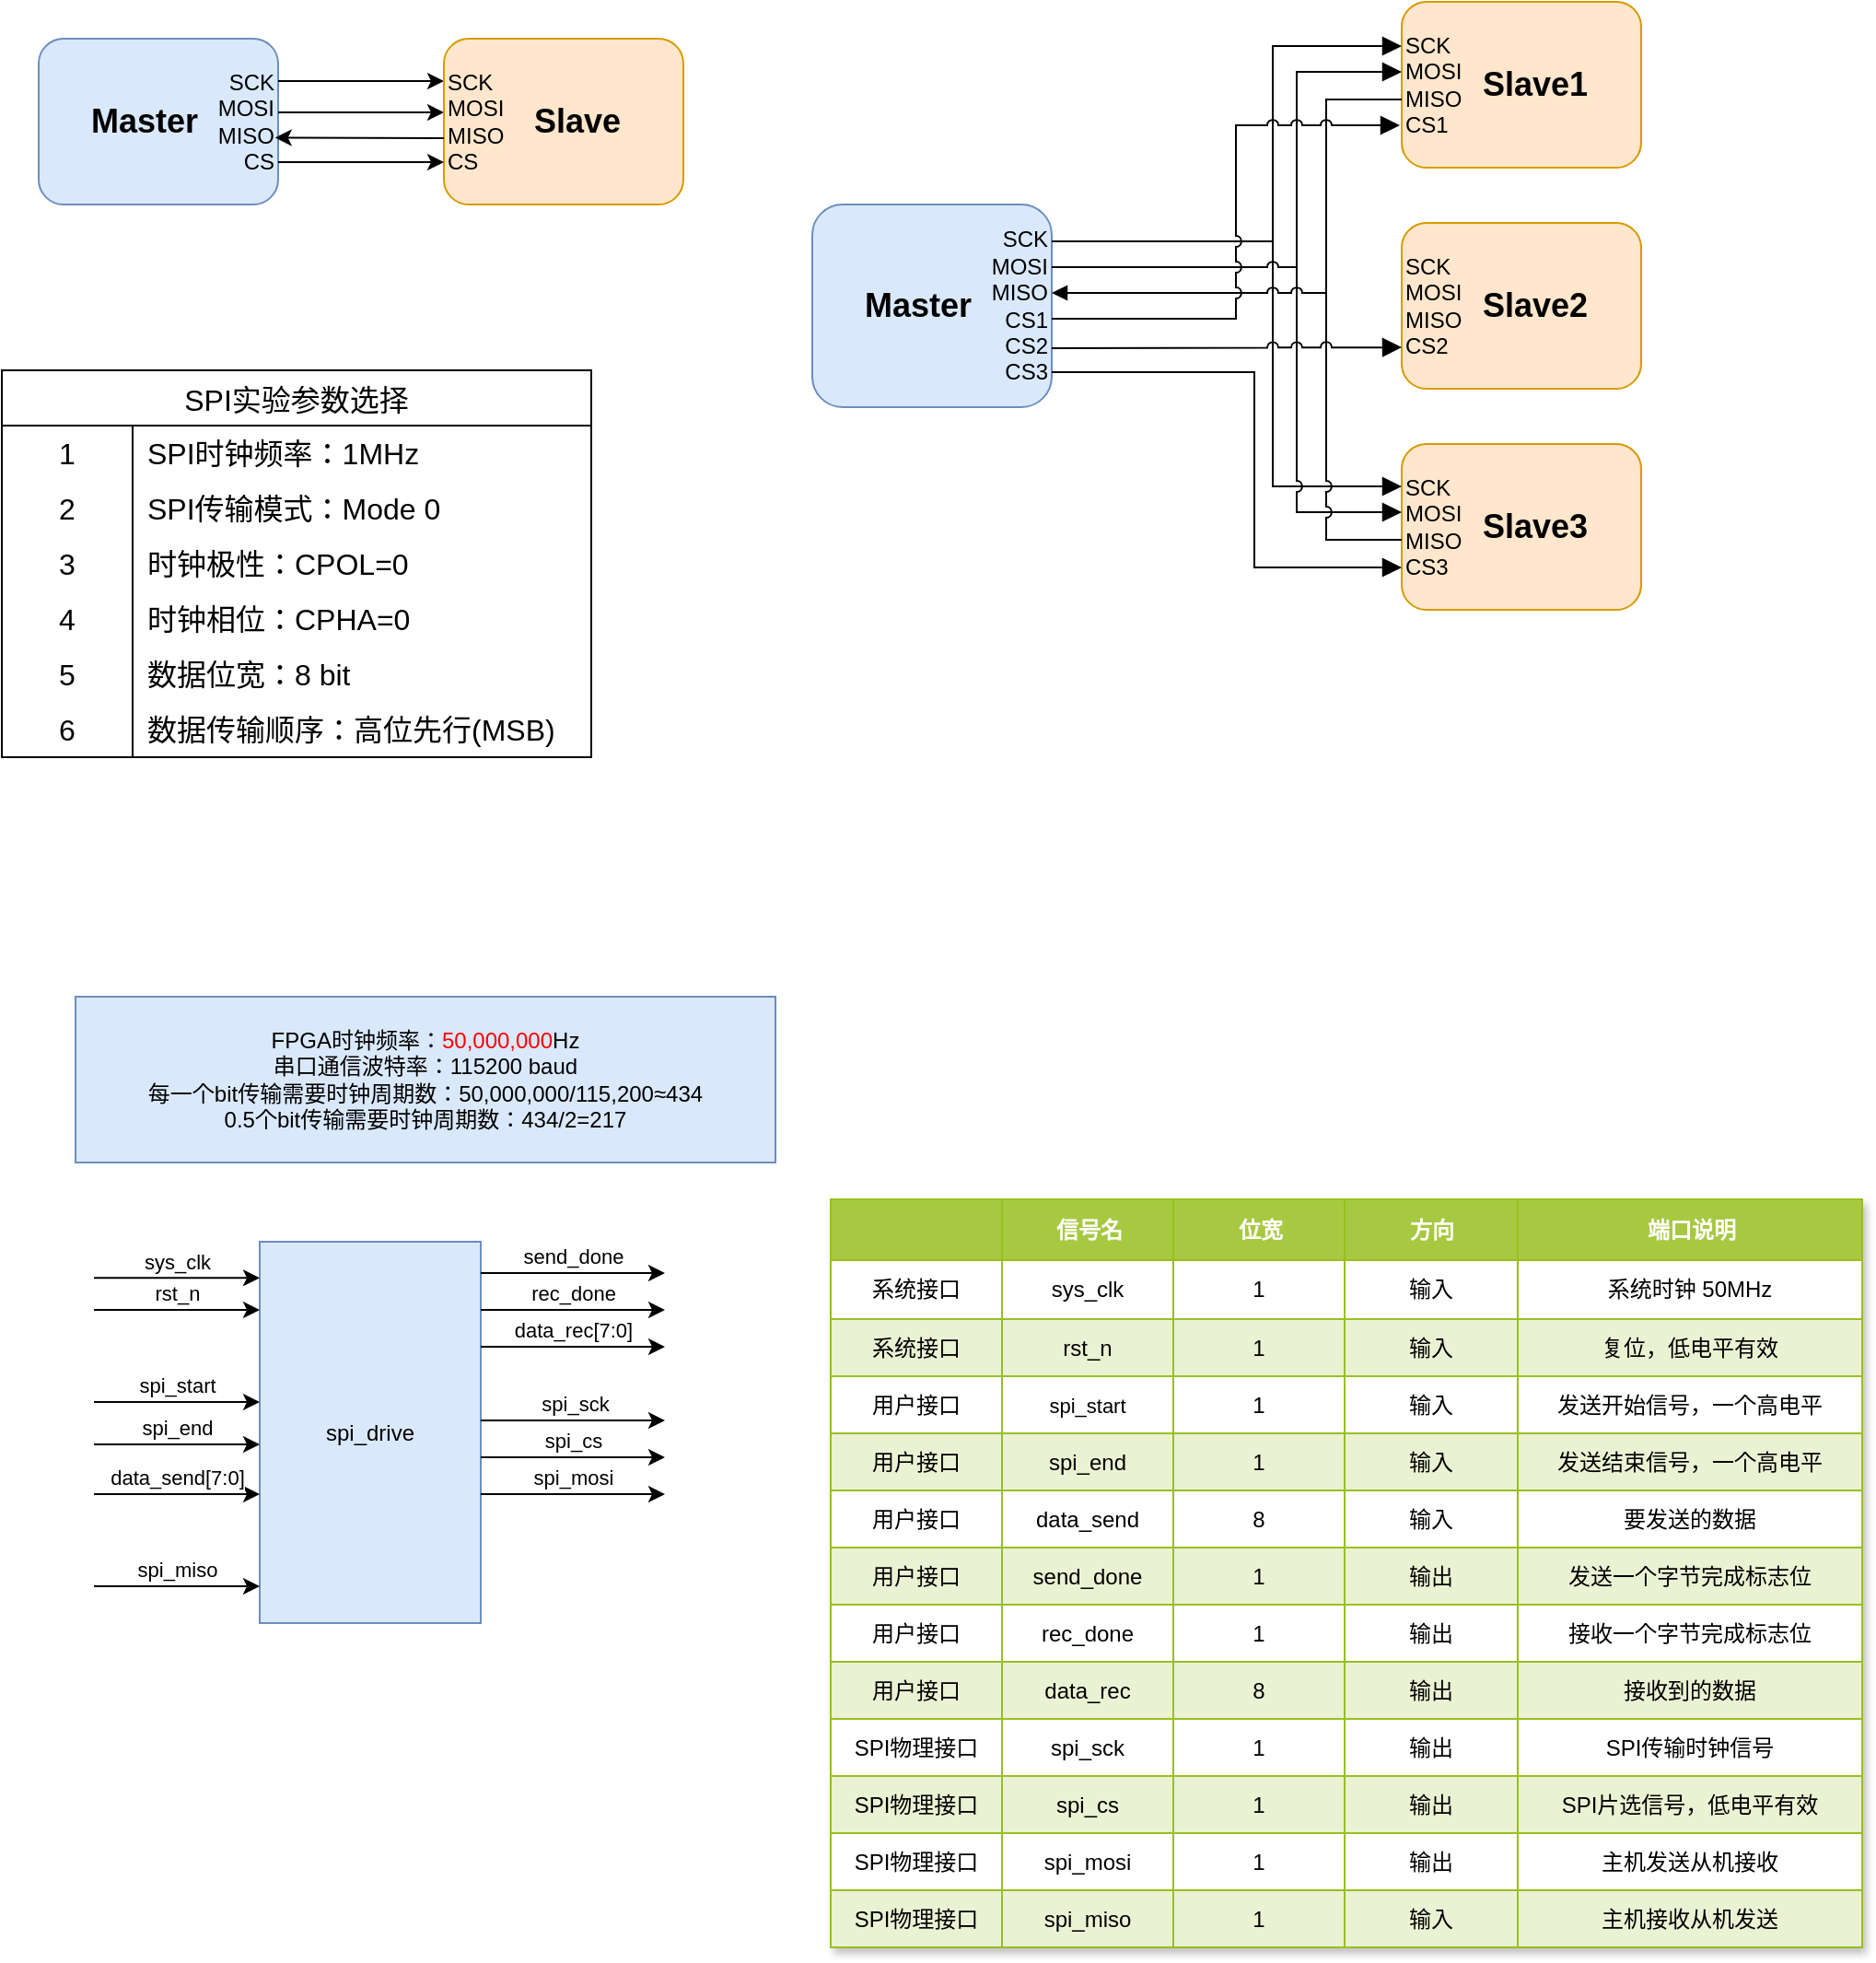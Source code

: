 <mxfile version="26.0.4">
  <diagram name="第 1 页" id="fd4EhWadq59LHY81k3FC">
    <mxGraphModel dx="1095" dy="627" grid="1" gridSize="10" guides="1" tooltips="1" connect="1" arrows="1" fold="1" page="1" pageScale="1" pageWidth="827" pageHeight="1169" background="none" math="0" shadow="0">
      <root>
        <mxCell id="0" />
        <mxCell id="1" parent="0" />
        <mxCell id="CQehMLbI-TvT4RRxddDj-187" value="spi_drive" style="whiteSpace=wrap;html=1;fillColor=#dae8fc;strokeColor=#6c8ebf;rounded=0;" parent="1" vertex="1">
          <mxGeometry x="200" y="693" width="120" height="207" as="geometry" />
        </mxCell>
        <mxCell id="CQehMLbI-TvT4RRxddDj-188" value="sys_clk" style="endArrow=classic;html=1;rounded=0;entryX=0.001;entryY=0.183;entryDx=0;entryDy=0;entryPerimeter=0;verticalAlign=bottom;" parent="1" edge="1">
          <mxGeometry width="50" height="50" relative="1" as="geometry">
            <mxPoint x="110" y="712.66" as="sourcePoint" />
            <mxPoint x="200.0" y="712.66" as="targetPoint" />
          </mxGeometry>
        </mxCell>
        <mxCell id="CQehMLbI-TvT4RRxddDj-189" value="rst_n" style="endArrow=classic;html=1;rounded=0;entryX=0.001;entryY=0.183;entryDx=0;entryDy=0;entryPerimeter=0;verticalAlign=bottom;" parent="1" edge="1">
          <mxGeometry width="50" height="50" relative="1" as="geometry">
            <mxPoint x="110" y="730" as="sourcePoint" />
            <mxPoint x="200" y="730" as="targetPoint" />
          </mxGeometry>
        </mxCell>
        <mxCell id="CQehMLbI-TvT4RRxddDj-192" value="rec_done" style="endArrow=classic;html=1;rounded=0;verticalAlign=bottom;" parent="1" edge="1">
          <mxGeometry width="50" height="50" relative="1" as="geometry">
            <mxPoint x="320" y="730" as="sourcePoint" />
            <mxPoint x="420" y="730" as="targetPoint" />
          </mxGeometry>
        </mxCell>
        <mxCell id="CQehMLbI-TvT4RRxddDj-193" value="data_rec[7:0]" style="endArrow=classic;html=1;rounded=0;verticalAlign=bottom;" parent="1" edge="1">
          <mxGeometry width="50" height="50" relative="1" as="geometry">
            <mxPoint x="320" y="750" as="sourcePoint" />
            <mxPoint x="420" y="750" as="targetPoint" />
          </mxGeometry>
        </mxCell>
        <mxCell id="C8HlrMilD8jxbRCgvtTR-1" value="spi_sck" style="endArrow=classic;html=1;rounded=0;verticalAlign=bottom;" parent="1" edge="1">
          <mxGeometry x="0.006" width="50" height="50" relative="1" as="geometry">
            <mxPoint x="320" y="790" as="sourcePoint" />
            <mxPoint x="420" y="790" as="targetPoint" />
            <mxPoint as="offset" />
          </mxGeometry>
        </mxCell>
        <mxCell id="C8HlrMilD8jxbRCgvtTR-2" value="spi_cs" style="endArrow=classic;html=1;rounded=0;verticalAlign=bottom;" parent="1" edge="1">
          <mxGeometry width="50" height="50" relative="1" as="geometry">
            <mxPoint x="320" y="810" as="sourcePoint" />
            <mxPoint x="420" y="810" as="targetPoint" />
          </mxGeometry>
        </mxCell>
        <mxCell id="CQehMLbI-TvT4RRxddDj-194" value="Assets" style="childLayout=tableLayout;recursiveResize=0;strokeColor=#98bf21;fillColor=#A7C942;shadow=1;" parent="1" vertex="1">
          <mxGeometry x="510" y="670" width="560" height="406" as="geometry" />
        </mxCell>
        <mxCell id="CQehMLbI-TvT4RRxddDj-195" style="shape=tableRow;horizontal=0;startSize=0;swimlaneHead=0;swimlaneBody=0;top=0;left=0;bottom=0;right=0;dropTarget=0;collapsible=0;recursiveResize=0;expand=0;fontStyle=0;strokeColor=inherit;fillColor=#ffffff;" parent="CQehMLbI-TvT4RRxddDj-194" vertex="1">
          <mxGeometry width="560" height="33" as="geometry" />
        </mxCell>
        <mxCell id="6rrwSWFg2y9wVFzmrVbn-124" style="connectable=0;recursiveResize=0;strokeColor=inherit;fillColor=#A7C942;align=center;fontStyle=1;fontColor=#FFFFFF;html=1;" vertex="1" parent="CQehMLbI-TvT4RRxddDj-195">
          <mxGeometry width="93" height="33" as="geometry">
            <mxRectangle width="93" height="33" as="alternateBounds" />
          </mxGeometry>
        </mxCell>
        <mxCell id="CQehMLbI-TvT4RRxddDj-196" value="信号名" style="connectable=0;recursiveResize=0;strokeColor=inherit;fillColor=#A7C942;align=center;fontStyle=1;fontColor=#FFFFFF;html=1;" parent="CQehMLbI-TvT4RRxddDj-195" vertex="1">
          <mxGeometry x="93" width="93" height="33" as="geometry">
            <mxRectangle width="93" height="33" as="alternateBounds" />
          </mxGeometry>
        </mxCell>
        <mxCell id="CQehMLbI-TvT4RRxddDj-197" value="位宽" style="connectable=0;recursiveResize=0;strokeColor=inherit;fillColor=#A7C942;align=center;fontStyle=1;fontColor=#FFFFFF;html=1;" parent="CQehMLbI-TvT4RRxddDj-195" vertex="1">
          <mxGeometry x="186" width="93" height="33" as="geometry">
            <mxRectangle width="93" height="33" as="alternateBounds" />
          </mxGeometry>
        </mxCell>
        <mxCell id="CQehMLbI-TvT4RRxddDj-198" value="方向" style="connectable=0;recursiveResize=0;strokeColor=inherit;fillColor=#A7C942;align=center;fontStyle=1;fontColor=#FFFFFF;html=1;" parent="CQehMLbI-TvT4RRxddDj-195" vertex="1">
          <mxGeometry x="279" width="94" height="33" as="geometry">
            <mxRectangle width="94" height="33" as="alternateBounds" />
          </mxGeometry>
        </mxCell>
        <mxCell id="CQehMLbI-TvT4RRxddDj-199" value="端口说明" style="connectable=0;recursiveResize=0;strokeColor=inherit;fillColor=#A7C942;align=center;fontStyle=1;fontColor=#FFFFFF;html=1;" parent="CQehMLbI-TvT4RRxddDj-195" vertex="1">
          <mxGeometry x="373" width="187" height="33" as="geometry">
            <mxRectangle width="187" height="33" as="alternateBounds" />
          </mxGeometry>
        </mxCell>
        <mxCell id="CQehMLbI-TvT4RRxddDj-200" value="" style="shape=tableRow;horizontal=0;startSize=0;swimlaneHead=0;swimlaneBody=0;top=0;left=0;bottom=0;right=0;dropTarget=0;collapsible=0;recursiveResize=0;expand=0;fontStyle=0;strokeColor=inherit;fillColor=#ffffff;" parent="CQehMLbI-TvT4RRxddDj-194" vertex="1">
          <mxGeometry y="33" width="560" height="32" as="geometry" />
        </mxCell>
        <mxCell id="6rrwSWFg2y9wVFzmrVbn-125" value="&lt;span&gt;系统接口&lt;/span&gt;" style="connectable=1;recursiveResize=0;align=center;html=1;verticalAlign=middle;whiteSpace=wrap;fillColor=none;strokeColor=inherit;fillStyle=auto;gradientColor=none;shadow=0;strokeWidth=1;imageAspect=1;fillOpacity=100;strokeOpacity=100;editable=1;movable=1;resizable=1;rotatable=1;deletable=1;locked=0;" vertex="1" parent="CQehMLbI-TvT4RRxddDj-200">
          <mxGeometry width="93" height="32" as="geometry">
            <mxRectangle width="93" height="32" as="alternateBounds" />
          </mxGeometry>
        </mxCell>
        <mxCell id="CQehMLbI-TvT4RRxddDj-201" value="sys_clk" style="connectable=0;recursiveResize=0;strokeColor=inherit;fillColor=inherit;align=center;whiteSpace=wrap;html=1;" parent="CQehMLbI-TvT4RRxddDj-200" vertex="1">
          <mxGeometry x="93" width="93" height="32" as="geometry">
            <mxRectangle width="93" height="32" as="alternateBounds" />
          </mxGeometry>
        </mxCell>
        <mxCell id="CQehMLbI-TvT4RRxddDj-202" value="1" style="connectable=0;recursiveResize=0;strokeColor=inherit;fillColor=inherit;align=center;whiteSpace=wrap;html=1;" parent="CQehMLbI-TvT4RRxddDj-200" vertex="1">
          <mxGeometry x="186" width="93" height="32" as="geometry">
            <mxRectangle width="93" height="32" as="alternateBounds" />
          </mxGeometry>
        </mxCell>
        <mxCell id="CQehMLbI-TvT4RRxddDj-203" value="输入" style="connectable=0;recursiveResize=0;strokeColor=inherit;fillColor=inherit;align=center;whiteSpace=wrap;html=1;" parent="CQehMLbI-TvT4RRxddDj-200" vertex="1">
          <mxGeometry x="279" width="94" height="32" as="geometry">
            <mxRectangle width="94" height="32" as="alternateBounds" />
          </mxGeometry>
        </mxCell>
        <mxCell id="CQehMLbI-TvT4RRxddDj-204" value="系统时钟 50MHz" style="connectable=0;recursiveResize=0;strokeColor=inherit;fillColor=inherit;align=center;whiteSpace=wrap;html=1;" parent="CQehMLbI-TvT4RRxddDj-200" vertex="1">
          <mxGeometry x="373" width="187" height="32" as="geometry">
            <mxRectangle width="187" height="32" as="alternateBounds" />
          </mxGeometry>
        </mxCell>
        <mxCell id="-UpipHxd_0CRtgNWQj3M-2" value="" style="shape=tableRow;horizontal=0;startSize=0;swimlaneHead=0;swimlaneBody=0;top=0;left=0;bottom=0;right=0;dropTarget=0;collapsible=0;recursiveResize=0;expand=0;fontStyle=1;strokeColor=inherit;fillColor=#EAF2D3;" parent="CQehMLbI-TvT4RRxddDj-194" vertex="1">
          <mxGeometry y="65" width="560" height="31" as="geometry" />
        </mxCell>
        <mxCell id="6rrwSWFg2y9wVFzmrVbn-126" value="系统接口" style="connectable=0;recursiveResize=0;whiteSpace=wrap;html=1;fillColor=none;strokeColor=inherit;" vertex="1" parent="-UpipHxd_0CRtgNWQj3M-2">
          <mxGeometry width="93" height="31" as="geometry">
            <mxRectangle width="93" height="31" as="alternateBounds" />
          </mxGeometry>
        </mxCell>
        <mxCell id="-UpipHxd_0CRtgNWQj3M-3" value="rst_n" style="connectable=0;recursiveResize=0;strokeColor=inherit;fillColor=inherit;whiteSpace=wrap;html=1;" parent="-UpipHxd_0CRtgNWQj3M-2" vertex="1">
          <mxGeometry x="93" width="93" height="31" as="geometry">
            <mxRectangle width="93" height="31" as="alternateBounds" />
          </mxGeometry>
        </mxCell>
        <mxCell id="-UpipHxd_0CRtgNWQj3M-4" value="1" style="connectable=0;recursiveResize=0;strokeColor=inherit;fillColor=inherit;whiteSpace=wrap;html=1;" parent="-UpipHxd_0CRtgNWQj3M-2" vertex="1">
          <mxGeometry x="186" width="93" height="31" as="geometry">
            <mxRectangle width="93" height="31" as="alternateBounds" />
          </mxGeometry>
        </mxCell>
        <mxCell id="-UpipHxd_0CRtgNWQj3M-5" value="输入" style="connectable=0;recursiveResize=0;strokeColor=inherit;fillColor=inherit;whiteSpace=wrap;html=1;" parent="-UpipHxd_0CRtgNWQj3M-2" vertex="1">
          <mxGeometry x="279" width="94" height="31" as="geometry">
            <mxRectangle width="94" height="31" as="alternateBounds" />
          </mxGeometry>
        </mxCell>
        <mxCell id="-UpipHxd_0CRtgNWQj3M-6" value="复位，低电平有效" style="connectable=0;recursiveResize=0;strokeColor=inherit;fillColor=inherit;whiteSpace=wrap;html=1;" parent="-UpipHxd_0CRtgNWQj3M-2" vertex="1">
          <mxGeometry x="373" width="187" height="31" as="geometry">
            <mxRectangle width="187" height="31" as="alternateBounds" />
          </mxGeometry>
        </mxCell>
        <mxCell id="CQehMLbI-TvT4RRxddDj-205" value="" style="shape=tableRow;horizontal=0;startSize=0;swimlaneHead=0;swimlaneBody=0;top=0;left=0;bottom=0;right=0;dropTarget=0;collapsible=0;recursiveResize=0;expand=0;fontStyle=1;strokeColor=inherit;fillColor=#EAF2D3;" parent="CQehMLbI-TvT4RRxddDj-194" vertex="1">
          <mxGeometry y="96" width="560" height="31" as="geometry" />
        </mxCell>
        <mxCell id="6rrwSWFg2y9wVFzmrVbn-127" value="用户接口" style="connectable=0;recursiveResize=0;whiteSpace=wrap;html=1;strokeColor=inherit;fillColor=default;" vertex="1" parent="CQehMLbI-TvT4RRxddDj-205">
          <mxGeometry width="93" height="31" as="geometry">
            <mxRectangle width="93" height="31" as="alternateBounds" />
          </mxGeometry>
        </mxCell>
        <mxCell id="CQehMLbI-TvT4RRxddDj-206" value="&lt;span style=&quot;font-size: 11px; text-wrap: nowrap;&quot;&gt;spi_start&lt;/span&gt;" style="connectable=0;recursiveResize=0;whiteSpace=wrap;html=1;strokeColor=inherit;" parent="CQehMLbI-TvT4RRxddDj-205" vertex="1">
          <mxGeometry x="93" width="93" height="31" as="geometry">
            <mxRectangle width="93" height="31" as="alternateBounds" />
          </mxGeometry>
        </mxCell>
        <mxCell id="CQehMLbI-TvT4RRxddDj-207" value="1" style="connectable=0;recursiveResize=0;whiteSpace=wrap;html=1;strokeColor=inherit;" parent="CQehMLbI-TvT4RRxddDj-205" vertex="1">
          <mxGeometry x="186" width="93" height="31" as="geometry">
            <mxRectangle width="93" height="31" as="alternateBounds" />
          </mxGeometry>
        </mxCell>
        <mxCell id="CQehMLbI-TvT4RRxddDj-208" value="输入" style="connectable=0;recursiveResize=0;whiteSpace=wrap;html=1;strokeColor=inherit;" parent="CQehMLbI-TvT4RRxddDj-205" vertex="1">
          <mxGeometry x="279" width="94" height="31" as="geometry">
            <mxRectangle width="94" height="31" as="alternateBounds" />
          </mxGeometry>
        </mxCell>
        <mxCell id="CQehMLbI-TvT4RRxddDj-209" value="发送开始信号，一个高电平" style="connectable=0;recursiveResize=0;whiteSpace=wrap;html=1;strokeColor=inherit;" parent="CQehMLbI-TvT4RRxddDj-205" vertex="1">
          <mxGeometry x="373" width="187" height="31" as="geometry">
            <mxRectangle width="187" height="31" as="alternateBounds" />
          </mxGeometry>
        </mxCell>
        <mxCell id="6rrwSWFg2y9wVFzmrVbn-190" style="shape=tableRow;horizontal=0;startSize=0;swimlaneHead=0;swimlaneBody=0;top=0;left=0;bottom=0;right=0;dropTarget=0;collapsible=0;recursiveResize=0;expand=0;fontStyle=1;strokeColor=inherit;fillColor=#EAF2D3;" vertex="1" parent="CQehMLbI-TvT4RRxddDj-194">
          <mxGeometry y="127" width="560" height="31" as="geometry" />
        </mxCell>
        <mxCell id="6rrwSWFg2y9wVFzmrVbn-191" value="用户接口" style="connectable=0;recursiveResize=0;whiteSpace=wrap;html=1;strokeColor=inherit;fillColor=none;" vertex="1" parent="6rrwSWFg2y9wVFzmrVbn-190">
          <mxGeometry width="93" height="31" as="geometry">
            <mxRectangle width="93" height="31" as="alternateBounds" />
          </mxGeometry>
        </mxCell>
        <mxCell id="6rrwSWFg2y9wVFzmrVbn-192" value="spi_end" style="connectable=0;recursiveResize=0;whiteSpace=wrap;html=1;strokeColor=inherit;fillColor=none;" vertex="1" parent="6rrwSWFg2y9wVFzmrVbn-190">
          <mxGeometry x="93" width="93" height="31" as="geometry">
            <mxRectangle width="93" height="31" as="alternateBounds" />
          </mxGeometry>
        </mxCell>
        <mxCell id="6rrwSWFg2y9wVFzmrVbn-193" value="1" style="connectable=0;recursiveResize=0;whiteSpace=wrap;html=1;strokeColor=inherit;fillColor=none;" vertex="1" parent="6rrwSWFg2y9wVFzmrVbn-190">
          <mxGeometry x="186" width="93" height="31" as="geometry">
            <mxRectangle width="93" height="31" as="alternateBounds" />
          </mxGeometry>
        </mxCell>
        <mxCell id="6rrwSWFg2y9wVFzmrVbn-194" value="输入" style="connectable=0;recursiveResize=0;whiteSpace=wrap;html=1;strokeColor=inherit;fillColor=none;" vertex="1" parent="6rrwSWFg2y9wVFzmrVbn-190">
          <mxGeometry x="279" width="94" height="31" as="geometry">
            <mxRectangle width="94" height="31" as="alternateBounds" />
          </mxGeometry>
        </mxCell>
        <mxCell id="6rrwSWFg2y9wVFzmrVbn-195" value="发送结束信号，一个高电平" style="connectable=0;recursiveResize=0;whiteSpace=wrap;html=1;strokeColor=inherit;fillColor=none;" vertex="1" parent="6rrwSWFg2y9wVFzmrVbn-190">
          <mxGeometry x="373" width="187" height="31" as="geometry">
            <mxRectangle width="187" height="31" as="alternateBounds" />
          </mxGeometry>
        </mxCell>
        <mxCell id="C8HlrMilD8jxbRCgvtTR-33" value="" style="shape=tableRow;horizontal=0;startSize=0;swimlaneHead=0;swimlaneBody=0;top=0;left=0;bottom=0;right=0;dropTarget=0;collapsible=0;recursiveResize=0;expand=0;fontStyle=1;strokeColor=inherit;fillColor=#EAF2D3;" parent="CQehMLbI-TvT4RRxddDj-194" vertex="1">
          <mxGeometry y="158" width="560" height="31" as="geometry" />
        </mxCell>
        <mxCell id="6rrwSWFg2y9wVFzmrVbn-129" value="用户接口" style="connectable=0;recursiveResize=0;whiteSpace=wrap;html=1;strokeColor=inherit;" vertex="1" parent="C8HlrMilD8jxbRCgvtTR-33">
          <mxGeometry width="93" height="31" as="geometry">
            <mxRectangle width="93" height="31" as="alternateBounds" />
          </mxGeometry>
        </mxCell>
        <mxCell id="C8HlrMilD8jxbRCgvtTR-34" value="data_send" style="connectable=0;recursiveResize=0;whiteSpace=wrap;html=1;strokeColor=inherit;" parent="C8HlrMilD8jxbRCgvtTR-33" vertex="1">
          <mxGeometry x="93" width="93" height="31" as="geometry">
            <mxRectangle width="93" height="31" as="alternateBounds" />
          </mxGeometry>
        </mxCell>
        <mxCell id="C8HlrMilD8jxbRCgvtTR-35" value="8" style="connectable=0;recursiveResize=0;whiteSpace=wrap;html=1;strokeColor=inherit;" parent="C8HlrMilD8jxbRCgvtTR-33" vertex="1">
          <mxGeometry x="186" width="93" height="31" as="geometry">
            <mxRectangle width="93" height="31" as="alternateBounds" />
          </mxGeometry>
        </mxCell>
        <mxCell id="C8HlrMilD8jxbRCgvtTR-36" value="输入" style="connectable=0;recursiveResize=0;whiteSpace=wrap;html=1;strokeColor=inherit;" parent="C8HlrMilD8jxbRCgvtTR-33" vertex="1">
          <mxGeometry x="279" width="94" height="31" as="geometry">
            <mxRectangle width="94" height="31" as="alternateBounds" />
          </mxGeometry>
        </mxCell>
        <mxCell id="C8HlrMilD8jxbRCgvtTR-37" value="要发送的数据" style="connectable=0;recursiveResize=0;whiteSpace=wrap;html=1;strokeColor=inherit;" parent="C8HlrMilD8jxbRCgvtTR-33" vertex="1">
          <mxGeometry x="373" width="187" height="31" as="geometry">
            <mxRectangle width="187" height="31" as="alternateBounds" />
          </mxGeometry>
        </mxCell>
        <mxCell id="6rrwSWFg2y9wVFzmrVbn-132" style="shape=tableRow;horizontal=0;startSize=0;swimlaneHead=0;swimlaneBody=0;top=0;left=0;bottom=0;right=0;dropTarget=0;collapsible=0;recursiveResize=0;expand=0;fontStyle=1;strokeColor=inherit;fillColor=#EAF2D3;" vertex="1" parent="CQehMLbI-TvT4RRxddDj-194">
          <mxGeometry y="189" width="560" height="31" as="geometry" />
        </mxCell>
        <mxCell id="6rrwSWFg2y9wVFzmrVbn-133" value="用户接口" style="connectable=0;recursiveResize=0;strokeColor=inherit;fillColor=inherit;whiteSpace=wrap;html=1;" vertex="1" parent="6rrwSWFg2y9wVFzmrVbn-132">
          <mxGeometry width="93" height="31" as="geometry">
            <mxRectangle width="93" height="31" as="alternateBounds" />
          </mxGeometry>
        </mxCell>
        <mxCell id="6rrwSWFg2y9wVFzmrVbn-134" value="send_done" style="connectable=0;recursiveResize=0;strokeColor=inherit;fillColor=inherit;whiteSpace=wrap;html=1;" vertex="1" parent="6rrwSWFg2y9wVFzmrVbn-132">
          <mxGeometry x="93" width="93" height="31" as="geometry">
            <mxRectangle width="93" height="31" as="alternateBounds" />
          </mxGeometry>
        </mxCell>
        <mxCell id="6rrwSWFg2y9wVFzmrVbn-135" value="1" style="connectable=0;recursiveResize=0;strokeColor=inherit;fillColor=inherit;whiteSpace=wrap;html=1;" vertex="1" parent="6rrwSWFg2y9wVFzmrVbn-132">
          <mxGeometry x="186" width="93" height="31" as="geometry">
            <mxRectangle width="93" height="31" as="alternateBounds" />
          </mxGeometry>
        </mxCell>
        <mxCell id="6rrwSWFg2y9wVFzmrVbn-136" value="输出" style="connectable=0;recursiveResize=0;strokeColor=inherit;fillColor=inherit;whiteSpace=wrap;html=1;" vertex="1" parent="6rrwSWFg2y9wVFzmrVbn-132">
          <mxGeometry x="279" width="94" height="31" as="geometry">
            <mxRectangle width="94" height="31" as="alternateBounds" />
          </mxGeometry>
        </mxCell>
        <mxCell id="6rrwSWFg2y9wVFzmrVbn-137" value="发送一个字节完成标志位" style="connectable=0;recursiveResize=0;strokeColor=inherit;fillColor=inherit;whiteSpace=wrap;html=1;" vertex="1" parent="6rrwSWFg2y9wVFzmrVbn-132">
          <mxGeometry x="373" width="187" height="31" as="geometry">
            <mxRectangle width="187" height="31" as="alternateBounds" />
          </mxGeometry>
        </mxCell>
        <mxCell id="6rrwSWFg2y9wVFzmrVbn-138" style="shape=tableRow;horizontal=0;startSize=0;swimlaneHead=0;swimlaneBody=0;top=0;left=0;bottom=0;right=0;dropTarget=0;collapsible=0;recursiveResize=0;expand=0;fontStyle=1;strokeColor=inherit;fillColor=#EAF2D3;" vertex="1" parent="CQehMLbI-TvT4RRxddDj-194">
          <mxGeometry y="220" width="560" height="31" as="geometry" />
        </mxCell>
        <mxCell id="6rrwSWFg2y9wVFzmrVbn-139" value="用户接口" style="connectable=0;recursiveResize=0;whiteSpace=wrap;html=1;strokeColor=inherit;fillColor=default;" vertex="1" parent="6rrwSWFg2y9wVFzmrVbn-138">
          <mxGeometry width="93" height="31" as="geometry">
            <mxRectangle width="93" height="31" as="alternateBounds" />
          </mxGeometry>
        </mxCell>
        <mxCell id="6rrwSWFg2y9wVFzmrVbn-140" value="rec_done" style="connectable=0;recursiveResize=0;whiteSpace=wrap;html=1;strokeColor=inherit;fillColor=default;" vertex="1" parent="6rrwSWFg2y9wVFzmrVbn-138">
          <mxGeometry x="93" width="93" height="31" as="geometry">
            <mxRectangle width="93" height="31" as="alternateBounds" />
          </mxGeometry>
        </mxCell>
        <mxCell id="6rrwSWFg2y9wVFzmrVbn-141" value="1" style="connectable=0;recursiveResize=0;whiteSpace=wrap;html=1;strokeColor=inherit;fillColor=default;" vertex="1" parent="6rrwSWFg2y9wVFzmrVbn-138">
          <mxGeometry x="186" width="93" height="31" as="geometry">
            <mxRectangle width="93" height="31" as="alternateBounds" />
          </mxGeometry>
        </mxCell>
        <mxCell id="6rrwSWFg2y9wVFzmrVbn-142" value="输出" style="connectable=0;recursiveResize=0;whiteSpace=wrap;html=1;strokeColor=inherit;fillColor=default;" vertex="1" parent="6rrwSWFg2y9wVFzmrVbn-138">
          <mxGeometry x="279" width="94" height="31" as="geometry">
            <mxRectangle width="94" height="31" as="alternateBounds" />
          </mxGeometry>
        </mxCell>
        <mxCell id="6rrwSWFg2y9wVFzmrVbn-143" value="接收一个字节完成标志位" style="connectable=0;recursiveResize=0;whiteSpace=wrap;html=1;strokeColor=inherit;fillColor=default;" vertex="1" parent="6rrwSWFg2y9wVFzmrVbn-138">
          <mxGeometry x="373" width="187" height="31" as="geometry">
            <mxRectangle width="187" height="31" as="alternateBounds" />
          </mxGeometry>
        </mxCell>
        <mxCell id="6rrwSWFg2y9wVFzmrVbn-144" style="shape=tableRow;horizontal=0;startSize=0;swimlaneHead=0;swimlaneBody=0;top=0;left=0;bottom=0;right=0;dropTarget=0;collapsible=0;recursiveResize=0;expand=0;fontStyle=1;strokeColor=inherit;fillColor=#EAF2D3;" vertex="1" parent="CQehMLbI-TvT4RRxddDj-194">
          <mxGeometry y="251" width="560" height="31" as="geometry" />
        </mxCell>
        <mxCell id="6rrwSWFg2y9wVFzmrVbn-145" value="用户接口" style="connectable=0;recursiveResize=0;strokeColor=inherit;fillColor=inherit;whiteSpace=wrap;html=1;" vertex="1" parent="6rrwSWFg2y9wVFzmrVbn-144">
          <mxGeometry width="93" height="31" as="geometry">
            <mxRectangle width="93" height="31" as="alternateBounds" />
          </mxGeometry>
        </mxCell>
        <mxCell id="6rrwSWFg2y9wVFzmrVbn-146" value="data_rec" style="connectable=0;recursiveResize=0;strokeColor=inherit;fillColor=inherit;whiteSpace=wrap;html=1;" vertex="1" parent="6rrwSWFg2y9wVFzmrVbn-144">
          <mxGeometry x="93" width="93" height="31" as="geometry">
            <mxRectangle width="93" height="31" as="alternateBounds" />
          </mxGeometry>
        </mxCell>
        <mxCell id="6rrwSWFg2y9wVFzmrVbn-147" value="8" style="connectable=0;recursiveResize=0;strokeColor=inherit;fillColor=inherit;whiteSpace=wrap;html=1;" vertex="1" parent="6rrwSWFg2y9wVFzmrVbn-144">
          <mxGeometry x="186" width="93" height="31" as="geometry">
            <mxRectangle width="93" height="31" as="alternateBounds" />
          </mxGeometry>
        </mxCell>
        <mxCell id="6rrwSWFg2y9wVFzmrVbn-148" value="输出" style="connectable=0;recursiveResize=0;strokeColor=inherit;fillColor=inherit;whiteSpace=wrap;html=1;" vertex="1" parent="6rrwSWFg2y9wVFzmrVbn-144">
          <mxGeometry x="279" width="94" height="31" as="geometry">
            <mxRectangle width="94" height="31" as="alternateBounds" />
          </mxGeometry>
        </mxCell>
        <mxCell id="6rrwSWFg2y9wVFzmrVbn-149" value="接收到的数据" style="connectable=0;recursiveResize=0;strokeColor=inherit;fillColor=inherit;whiteSpace=wrap;html=1;" vertex="1" parent="6rrwSWFg2y9wVFzmrVbn-144">
          <mxGeometry x="373" width="187" height="31" as="geometry">
            <mxRectangle width="187" height="31" as="alternateBounds" />
          </mxGeometry>
        </mxCell>
        <mxCell id="6rrwSWFg2y9wVFzmrVbn-150" style="shape=tableRow;horizontal=0;startSize=0;swimlaneHead=0;swimlaneBody=0;top=0;left=0;bottom=0;right=0;dropTarget=0;collapsible=0;recursiveResize=0;expand=0;fontStyle=1;strokeColor=inherit;fillColor=#EAF2D3;" vertex="1" parent="CQehMLbI-TvT4RRxddDj-194">
          <mxGeometry y="282" width="560" height="31" as="geometry" />
        </mxCell>
        <mxCell id="6rrwSWFg2y9wVFzmrVbn-151" value="SPI物理接口" style="connectable=0;recursiveResize=0;whiteSpace=wrap;html=1;fillColor=default;strokeColor=inherit;" vertex="1" parent="6rrwSWFg2y9wVFzmrVbn-150">
          <mxGeometry width="93" height="31" as="geometry">
            <mxRectangle width="93" height="31" as="alternateBounds" />
          </mxGeometry>
        </mxCell>
        <mxCell id="6rrwSWFg2y9wVFzmrVbn-152" value="spi_sck" style="connectable=0;recursiveResize=0;whiteSpace=wrap;html=1;fillColor=default;strokeColor=inherit;" vertex="1" parent="6rrwSWFg2y9wVFzmrVbn-150">
          <mxGeometry x="93" width="93" height="31" as="geometry">
            <mxRectangle width="93" height="31" as="alternateBounds" />
          </mxGeometry>
        </mxCell>
        <mxCell id="6rrwSWFg2y9wVFzmrVbn-153" value="1" style="connectable=0;recursiveResize=0;whiteSpace=wrap;html=1;fillColor=default;strokeColor=inherit;" vertex="1" parent="6rrwSWFg2y9wVFzmrVbn-150">
          <mxGeometry x="186" width="93" height="31" as="geometry">
            <mxRectangle width="93" height="31" as="alternateBounds" />
          </mxGeometry>
        </mxCell>
        <mxCell id="6rrwSWFg2y9wVFzmrVbn-154" value="输出" style="connectable=0;recursiveResize=0;whiteSpace=wrap;html=1;fillColor=default;strokeColor=inherit;" vertex="1" parent="6rrwSWFg2y9wVFzmrVbn-150">
          <mxGeometry x="279" width="94" height="31" as="geometry">
            <mxRectangle width="94" height="31" as="alternateBounds" />
          </mxGeometry>
        </mxCell>
        <mxCell id="6rrwSWFg2y9wVFzmrVbn-155" value="SPI传输时钟信号" style="connectable=0;recursiveResize=0;whiteSpace=wrap;html=1;fillColor=default;strokeColor=inherit;" vertex="1" parent="6rrwSWFg2y9wVFzmrVbn-150">
          <mxGeometry x="373" width="187" height="31" as="geometry">
            <mxRectangle width="187" height="31" as="alternateBounds" />
          </mxGeometry>
        </mxCell>
        <mxCell id="6rrwSWFg2y9wVFzmrVbn-156" style="shape=tableRow;horizontal=0;startSize=0;swimlaneHead=0;swimlaneBody=0;top=0;left=0;bottom=0;right=0;dropTarget=0;collapsible=0;recursiveResize=0;expand=0;fontStyle=1;strokeColor=inherit;fillColor=#EAF2D3;" vertex="1" parent="CQehMLbI-TvT4RRxddDj-194">
          <mxGeometry y="313" width="560" height="31" as="geometry" />
        </mxCell>
        <mxCell id="6rrwSWFg2y9wVFzmrVbn-157" value="SPI物理接口" style="connectable=0;recursiveResize=0;strokeColor=inherit;fillColor=inherit;whiteSpace=wrap;html=1;" vertex="1" parent="6rrwSWFg2y9wVFzmrVbn-156">
          <mxGeometry width="93" height="31" as="geometry">
            <mxRectangle width="93" height="31" as="alternateBounds" />
          </mxGeometry>
        </mxCell>
        <mxCell id="6rrwSWFg2y9wVFzmrVbn-158" value="spi_cs" style="connectable=0;recursiveResize=0;strokeColor=inherit;fillColor=inherit;whiteSpace=wrap;html=1;" vertex="1" parent="6rrwSWFg2y9wVFzmrVbn-156">
          <mxGeometry x="93" width="93" height="31" as="geometry">
            <mxRectangle width="93" height="31" as="alternateBounds" />
          </mxGeometry>
        </mxCell>
        <mxCell id="6rrwSWFg2y9wVFzmrVbn-159" value="1" style="connectable=0;recursiveResize=0;strokeColor=inherit;fillColor=inherit;whiteSpace=wrap;html=1;" vertex="1" parent="6rrwSWFg2y9wVFzmrVbn-156">
          <mxGeometry x="186" width="93" height="31" as="geometry">
            <mxRectangle width="93" height="31" as="alternateBounds" />
          </mxGeometry>
        </mxCell>
        <mxCell id="6rrwSWFg2y9wVFzmrVbn-160" value="输出" style="connectable=0;recursiveResize=0;strokeColor=inherit;fillColor=inherit;whiteSpace=wrap;html=1;" vertex="1" parent="6rrwSWFg2y9wVFzmrVbn-156">
          <mxGeometry x="279" width="94" height="31" as="geometry">
            <mxRectangle width="94" height="31" as="alternateBounds" />
          </mxGeometry>
        </mxCell>
        <mxCell id="6rrwSWFg2y9wVFzmrVbn-161" value="SPI片选信号，低电平有效" style="connectable=0;recursiveResize=0;strokeColor=inherit;fillColor=inherit;whiteSpace=wrap;html=1;" vertex="1" parent="6rrwSWFg2y9wVFzmrVbn-156">
          <mxGeometry x="373" width="187" height="31" as="geometry">
            <mxRectangle width="187" height="31" as="alternateBounds" />
          </mxGeometry>
        </mxCell>
        <mxCell id="6rrwSWFg2y9wVFzmrVbn-174" style="shape=tableRow;horizontal=0;startSize=0;swimlaneHead=0;swimlaneBody=0;top=0;left=0;bottom=0;right=0;dropTarget=0;collapsible=0;recursiveResize=0;expand=0;fontStyle=1;strokeColor=inherit;fillColor=#EAF2D3;" vertex="1" parent="CQehMLbI-TvT4RRxddDj-194">
          <mxGeometry y="344" width="560" height="31" as="geometry" />
        </mxCell>
        <mxCell id="6rrwSWFg2y9wVFzmrVbn-175" value="SPI物理接口" style="connectable=0;recursiveResize=0;whiteSpace=wrap;html=1;strokeColor=inherit;" vertex="1" parent="6rrwSWFg2y9wVFzmrVbn-174">
          <mxGeometry width="93" height="31" as="geometry">
            <mxRectangle width="93" height="31" as="alternateBounds" />
          </mxGeometry>
        </mxCell>
        <mxCell id="6rrwSWFg2y9wVFzmrVbn-176" value="spi_mosi" style="connectable=0;recursiveResize=0;whiteSpace=wrap;html=1;strokeColor=inherit;" vertex="1" parent="6rrwSWFg2y9wVFzmrVbn-174">
          <mxGeometry x="93" width="93" height="31" as="geometry">
            <mxRectangle width="93" height="31" as="alternateBounds" />
          </mxGeometry>
        </mxCell>
        <mxCell id="6rrwSWFg2y9wVFzmrVbn-177" value="1" style="connectable=0;recursiveResize=0;whiteSpace=wrap;html=1;strokeColor=inherit;" vertex="1" parent="6rrwSWFg2y9wVFzmrVbn-174">
          <mxGeometry x="186" width="93" height="31" as="geometry">
            <mxRectangle width="93" height="31" as="alternateBounds" />
          </mxGeometry>
        </mxCell>
        <mxCell id="6rrwSWFg2y9wVFzmrVbn-178" value="输出" style="connectable=0;recursiveResize=0;whiteSpace=wrap;html=1;strokeColor=inherit;" vertex="1" parent="6rrwSWFg2y9wVFzmrVbn-174">
          <mxGeometry x="279" width="94" height="31" as="geometry">
            <mxRectangle width="94" height="31" as="alternateBounds" />
          </mxGeometry>
        </mxCell>
        <mxCell id="6rrwSWFg2y9wVFzmrVbn-179" value="主机发送从机接收" style="connectable=0;recursiveResize=0;whiteSpace=wrap;html=1;strokeColor=inherit;" vertex="1" parent="6rrwSWFg2y9wVFzmrVbn-174">
          <mxGeometry x="373" width="187" height="31" as="geometry">
            <mxRectangle width="187" height="31" as="alternateBounds" />
          </mxGeometry>
        </mxCell>
        <mxCell id="CQehMLbI-TvT4RRxddDj-220" style="shape=tableRow;horizontal=0;startSize=0;swimlaneHead=0;swimlaneBody=0;top=0;left=0;bottom=0;right=0;dropTarget=0;collapsible=0;recursiveResize=0;expand=0;fontStyle=1;strokeColor=inherit;fillColor=#EAF2D3;" parent="CQehMLbI-TvT4RRxddDj-194" vertex="1">
          <mxGeometry y="375" width="560" height="31" as="geometry" />
        </mxCell>
        <mxCell id="6rrwSWFg2y9wVFzmrVbn-131" value="SPI物理接口" style="connectable=0;recursiveResize=0;strokeColor=inherit;fillColor=inherit;whiteSpace=wrap;html=1;" vertex="1" parent="CQehMLbI-TvT4RRxddDj-220">
          <mxGeometry width="93" height="31" as="geometry">
            <mxRectangle width="93" height="31" as="alternateBounds" />
          </mxGeometry>
        </mxCell>
        <mxCell id="CQehMLbI-TvT4RRxddDj-221" value="spi_miso" style="connectable=0;recursiveResize=0;strokeColor=inherit;fillColor=inherit;whiteSpace=wrap;html=1;" parent="CQehMLbI-TvT4RRxddDj-220" vertex="1">
          <mxGeometry x="93" width="93" height="31" as="geometry">
            <mxRectangle width="93" height="31" as="alternateBounds" />
          </mxGeometry>
        </mxCell>
        <mxCell id="CQehMLbI-TvT4RRxddDj-222" value="1" style="connectable=0;recursiveResize=0;strokeColor=inherit;fillColor=inherit;whiteSpace=wrap;html=1;" parent="CQehMLbI-TvT4RRxddDj-220" vertex="1">
          <mxGeometry x="186" width="93" height="31" as="geometry">
            <mxRectangle width="93" height="31" as="alternateBounds" />
          </mxGeometry>
        </mxCell>
        <mxCell id="CQehMLbI-TvT4RRxddDj-223" value="输入" style="connectable=0;recursiveResize=0;strokeColor=inherit;fillColor=inherit;whiteSpace=wrap;html=1;" parent="CQehMLbI-TvT4RRxddDj-220" vertex="1">
          <mxGeometry x="279" width="94" height="31" as="geometry">
            <mxRectangle width="94" height="31" as="alternateBounds" />
          </mxGeometry>
        </mxCell>
        <mxCell id="CQehMLbI-TvT4RRxddDj-224" value="主机接收从机发送" style="connectable=0;recursiveResize=0;strokeColor=inherit;fillColor=inherit;whiteSpace=wrap;html=1;" parent="CQehMLbI-TvT4RRxddDj-220" vertex="1">
          <mxGeometry x="373" width="187" height="31" as="geometry">
            <mxRectangle width="187" height="31" as="alternateBounds" />
          </mxGeometry>
        </mxCell>
        <mxCell id="-UpipHxd_0CRtgNWQj3M-1" value="send_done" style="endArrow=classic;html=1;rounded=0;verticalAlign=bottom;" parent="1" edge="1">
          <mxGeometry width="50" height="50" relative="1" as="geometry">
            <mxPoint x="320" y="710" as="sourcePoint" />
            <mxPoint x="420" y="710" as="targetPoint" />
          </mxGeometry>
        </mxCell>
        <mxCell id="6rrwSWFg2y9wVFzmrVbn-3" value="" style="group" vertex="1" connectable="0" parent="1">
          <mxGeometry x="80" y="40" width="146" height="90" as="geometry" />
        </mxCell>
        <mxCell id="6rrwSWFg2y9wVFzmrVbn-1" value="&lt;font style=&quot;font-size: 18px;&quot;&gt;&lt;b&gt;Master&amp;nbsp; &amp;nbsp;&lt;/b&gt;&lt;/font&gt;" style="rounded=1;whiteSpace=wrap;html=1;labelBackgroundColor=none;fillColor=#dae8fc;strokeColor=#6c8ebf;" vertex="1" parent="6rrwSWFg2y9wVFzmrVbn-3">
          <mxGeometry width="130" height="90" as="geometry" />
        </mxCell>
        <mxCell id="6rrwSWFg2y9wVFzmrVbn-2" value="SCK&lt;div&gt;MOSI&lt;/div&gt;&lt;div&gt;MISO&lt;/div&gt;&lt;div&gt;CS&lt;/div&gt;" style="rounded=0;whiteSpace=wrap;html=1;opacity=0;align=right;" vertex="1" parent="6rrwSWFg2y9wVFzmrVbn-3">
          <mxGeometry x="90" y="5" width="40" height="80" as="geometry" />
        </mxCell>
        <mxCell id="6rrwSWFg2y9wVFzmrVbn-7" value="" style="endArrow=classic;html=1;rounded=0;" edge="1" parent="6rrwSWFg2y9wVFzmrVbn-3">
          <mxGeometry width="50" height="50" relative="1" as="geometry">
            <mxPoint x="130" y="22.985" as="sourcePoint" />
            <mxPoint x="220" y="23" as="targetPoint" />
          </mxGeometry>
        </mxCell>
        <mxCell id="6rrwSWFg2y9wVFzmrVbn-8" value="" style="edgeStyle=orthogonalEdgeStyle;rounded=0;orthogonalLoop=1;jettySize=auto;html=1;" edge="1" parent="6rrwSWFg2y9wVFzmrVbn-3">
          <mxGeometry relative="1" as="geometry">
            <mxPoint x="130" y="40" as="sourcePoint" />
            <mxPoint x="220" y="40" as="targetPoint" />
          </mxGeometry>
        </mxCell>
        <mxCell id="6rrwSWFg2y9wVFzmrVbn-4" value="" style="group" vertex="1" connectable="0" parent="1">
          <mxGeometry x="300" y="40" width="146" height="90" as="geometry" />
        </mxCell>
        <mxCell id="6rrwSWFg2y9wVFzmrVbn-5" value="&lt;font style=&quot;font-size: 18px;&quot;&gt;&lt;b&gt;&amp;nbsp; &amp;nbsp;Slave&lt;/b&gt;&lt;/font&gt;" style="rounded=1;whiteSpace=wrap;html=1;labelBackgroundColor=none;fillColor=#ffe6cc;strokeColor=#d79b00;" vertex="1" parent="6rrwSWFg2y9wVFzmrVbn-4">
          <mxGeometry width="130" height="90" as="geometry" />
        </mxCell>
        <mxCell id="6rrwSWFg2y9wVFzmrVbn-6" value="SCK&lt;div&gt;MOSI&lt;/div&gt;&lt;div&gt;MISO&lt;/div&gt;&lt;div&gt;CS&lt;/div&gt;" style="rounded=0;whiteSpace=wrap;html=1;opacity=0;align=left;" vertex="1" parent="6rrwSWFg2y9wVFzmrVbn-4">
          <mxGeometry y="5" width="40" height="80" as="geometry" />
        </mxCell>
        <mxCell id="6rrwSWFg2y9wVFzmrVbn-11" value="" style="endArrow=classic;html=1;rounded=0;entryX=0.959;entryY=0.609;entryDx=0;entryDy=0;entryPerimeter=0;" edge="1" parent="1" target="6rrwSWFg2y9wVFzmrVbn-2">
          <mxGeometry width="50" height="50" relative="1" as="geometry">
            <mxPoint x="300" y="94" as="sourcePoint" />
            <mxPoint x="380" y="180" as="targetPoint" />
          </mxGeometry>
        </mxCell>
        <mxCell id="6rrwSWFg2y9wVFzmrVbn-12" value="" style="edgeStyle=orthogonalEdgeStyle;rounded=0;orthogonalLoop=1;jettySize=auto;html=1;" edge="1" parent="1">
          <mxGeometry relative="1" as="geometry">
            <mxPoint x="210" y="107" as="sourcePoint" />
            <mxPoint x="300" y="107" as="targetPoint" />
          </mxGeometry>
        </mxCell>
        <mxCell id="6rrwSWFg2y9wVFzmrVbn-94" value="" style="group" vertex="1" connectable="0" parent="1">
          <mxGeometry x="500" y="20" width="466" height="330" as="geometry" />
        </mxCell>
        <mxCell id="6rrwSWFg2y9wVFzmrVbn-60" value="" style="group" vertex="1" connectable="0" parent="6rrwSWFg2y9wVFzmrVbn-94">
          <mxGeometry x="320" width="146" height="90" as="geometry" />
        </mxCell>
        <mxCell id="6rrwSWFg2y9wVFzmrVbn-61" value="&lt;font style=&quot;font-size: 18px;&quot;&gt;&lt;b&gt;&amp;nbsp; &amp;nbsp;Slave1&lt;/b&gt;&lt;/font&gt;" style="rounded=1;whiteSpace=wrap;html=1;labelBackgroundColor=none;fillColor=#ffe6cc;strokeColor=#d79b00;" vertex="1" parent="6rrwSWFg2y9wVFzmrVbn-60">
          <mxGeometry width="130" height="90" as="geometry" />
        </mxCell>
        <mxCell id="6rrwSWFg2y9wVFzmrVbn-62" value="SCK&lt;div&gt;MOSI&lt;/div&gt;&lt;div&gt;MISO&lt;/div&gt;&lt;div&gt;CS1&lt;/div&gt;" style="rounded=0;whiteSpace=wrap;html=1;opacity=0;align=left;" vertex="1" parent="6rrwSWFg2y9wVFzmrVbn-60">
          <mxGeometry y="5" width="40" height="80" as="geometry" />
        </mxCell>
        <mxCell id="6rrwSWFg2y9wVFzmrVbn-63" value="" style="group" vertex="1" connectable="0" parent="6rrwSWFg2y9wVFzmrVbn-94">
          <mxGeometry y="110" width="146" height="110" as="geometry" />
        </mxCell>
        <mxCell id="6rrwSWFg2y9wVFzmrVbn-64" value="&lt;font style=&quot;font-size: 18px;&quot;&gt;&lt;b&gt;Master&amp;nbsp; &amp;nbsp;&lt;/b&gt;&lt;/font&gt;" style="rounded=1;whiteSpace=wrap;html=1;labelBackgroundColor=none;fillColor=#dae8fc;strokeColor=#6c8ebf;" vertex="1" parent="6rrwSWFg2y9wVFzmrVbn-63">
          <mxGeometry width="130" height="110.0" as="geometry" />
        </mxCell>
        <mxCell id="6rrwSWFg2y9wVFzmrVbn-65" value="SCK&lt;div&gt;MOSI&lt;/div&gt;&lt;div&gt;MISO&lt;/div&gt;&lt;div&gt;CS1&lt;/div&gt;&lt;div&gt;CS2&lt;/div&gt;&lt;div&gt;CS3&lt;/div&gt;" style="rounded=0;whiteSpace=wrap;html=1;opacity=0;align=right;" vertex="1" parent="6rrwSWFg2y9wVFzmrVbn-63">
          <mxGeometry x="90" y="6.111" width="40" height="97.778" as="geometry" />
        </mxCell>
        <mxCell id="6rrwSWFg2y9wVFzmrVbn-66" value="" style="group" vertex="1" connectable="0" parent="6rrwSWFg2y9wVFzmrVbn-94">
          <mxGeometry x="320" y="120" width="146" height="90" as="geometry" />
        </mxCell>
        <mxCell id="6rrwSWFg2y9wVFzmrVbn-67" value="&lt;font style=&quot;font-size: 18px;&quot;&gt;&lt;b&gt;&amp;nbsp; &amp;nbsp;Slave2&lt;/b&gt;&lt;/font&gt;" style="rounded=1;whiteSpace=wrap;html=1;labelBackgroundColor=none;fillColor=#ffe6cc;strokeColor=#d79b00;" vertex="1" parent="6rrwSWFg2y9wVFzmrVbn-66">
          <mxGeometry width="130" height="90" as="geometry" />
        </mxCell>
        <mxCell id="6rrwSWFg2y9wVFzmrVbn-68" value="SCK&lt;div&gt;MOSI&lt;/div&gt;&lt;div&gt;MISO&lt;/div&gt;&lt;div&gt;CS2&lt;/div&gt;" style="rounded=0;whiteSpace=wrap;html=1;opacity=0;align=left;" vertex="1" parent="6rrwSWFg2y9wVFzmrVbn-66">
          <mxGeometry y="5" width="40" height="80" as="geometry" />
        </mxCell>
        <mxCell id="6rrwSWFg2y9wVFzmrVbn-69" value="" style="group" vertex="1" connectable="0" parent="6rrwSWFg2y9wVFzmrVbn-94">
          <mxGeometry x="320" y="240" width="146" height="90" as="geometry" />
        </mxCell>
        <mxCell id="6rrwSWFg2y9wVFzmrVbn-70" value="&lt;font style=&quot;font-size: 18px;&quot;&gt;&lt;b&gt;&amp;nbsp; &amp;nbsp;Slave3&lt;/b&gt;&lt;/font&gt;" style="rounded=1;whiteSpace=wrap;html=1;labelBackgroundColor=none;fillColor=#ffe6cc;strokeColor=#d79b00;" vertex="1" parent="6rrwSWFg2y9wVFzmrVbn-69">
          <mxGeometry width="130" height="90" as="geometry" />
        </mxCell>
        <mxCell id="6rrwSWFg2y9wVFzmrVbn-71" value="SCK&lt;div&gt;MOSI&lt;/div&gt;&lt;div&gt;MISO&lt;/div&gt;&lt;div&gt;CS3&lt;/div&gt;" style="rounded=0;whiteSpace=wrap;html=1;opacity=0;align=left;" vertex="1" parent="6rrwSWFg2y9wVFzmrVbn-69">
          <mxGeometry y="5" width="40" height="80" as="geometry" />
        </mxCell>
        <mxCell id="6rrwSWFg2y9wVFzmrVbn-85" value="" style="edgeStyle=segmentEdgeStyle;endArrow=block;html=1;curved=0;rounded=0;endSize=8;startSize=8;startArrow=block;startFill=1;jumpStyle=arc;endFill=1;" edge="1" parent="6rrwSWFg2y9wVFzmrVbn-94">
          <mxGeometry width="50" height="50" relative="1" as="geometry">
            <mxPoint x="320" y="24" as="sourcePoint" />
            <mxPoint x="320" y="263" as="targetPoint" />
            <Array as="points">
              <mxPoint x="250" y="24" />
              <mxPoint x="250" y="263" />
            </Array>
          </mxGeometry>
        </mxCell>
        <mxCell id="6rrwSWFg2y9wVFzmrVbn-86" value="" style="edgeStyle=segmentEdgeStyle;endArrow=block;html=1;curved=0;rounded=0;endSize=8;startSize=8;startArrow=block;startFill=1;jumpStyle=arc;endFill=1;" edge="1" parent="6rrwSWFg2y9wVFzmrVbn-94">
          <mxGeometry width="50" height="50" relative="1" as="geometry">
            <mxPoint x="320" y="38" as="sourcePoint" />
            <mxPoint x="320" y="277" as="targetPoint" />
            <Array as="points">
              <mxPoint x="263" y="277" />
            </Array>
          </mxGeometry>
        </mxCell>
        <mxCell id="6rrwSWFg2y9wVFzmrVbn-87" value="" style="edgeStyle=segmentEdgeStyle;endArrow=none;html=1;curved=0;rounded=0;endSize=8;startSize=8;startArrow=none;startFill=0;endFill=0;jumpStyle=arc;" edge="1" parent="6rrwSWFg2y9wVFzmrVbn-94">
          <mxGeometry width="50" height="50" relative="1" as="geometry">
            <mxPoint x="320" y="53" as="sourcePoint" />
            <mxPoint x="320" y="292" as="targetPoint" />
            <Array as="points">
              <mxPoint x="278.98" y="292" />
            </Array>
          </mxGeometry>
        </mxCell>
        <mxCell id="6rrwSWFg2y9wVFzmrVbn-88" value="" style="endArrow=none;html=1;rounded=0;endFill=0;" edge="1" parent="6rrwSWFg2y9wVFzmrVbn-94">
          <mxGeometry width="50" height="50" relative="1" as="geometry">
            <mxPoint x="130" y="130" as="sourcePoint" />
            <mxPoint x="250" y="130" as="targetPoint" />
          </mxGeometry>
        </mxCell>
        <mxCell id="6rrwSWFg2y9wVFzmrVbn-89" value="" style="endArrow=none;html=1;rounded=0;endFill=0;jumpStyle=arc;" edge="1" parent="6rrwSWFg2y9wVFzmrVbn-94">
          <mxGeometry width="50" height="50" relative="1" as="geometry">
            <mxPoint x="130" y="144" as="sourcePoint" />
            <mxPoint x="263" y="144" as="targetPoint" />
          </mxGeometry>
        </mxCell>
        <mxCell id="6rrwSWFg2y9wVFzmrVbn-90" value="" style="endArrow=none;html=1;rounded=0;endFill=0;jumpStyle=arc;startArrow=block;startFill=1;" edge="1" parent="6rrwSWFg2y9wVFzmrVbn-94">
          <mxGeometry width="50" height="50" relative="1" as="geometry">
            <mxPoint x="130" y="158" as="sourcePoint" />
            <mxPoint x="279" y="158" as="targetPoint" />
          </mxGeometry>
        </mxCell>
        <mxCell id="6rrwSWFg2y9wVFzmrVbn-91" value="" style="edgeStyle=elbowEdgeStyle;elbow=horizontal;endArrow=block;html=1;curved=0;rounded=0;endSize=8;startSize=8;jumpStyle=arc;endFill=1;" edge="1" parent="6rrwSWFg2y9wVFzmrVbn-94">
          <mxGeometry width="50" height="50" relative="1" as="geometry">
            <mxPoint x="130" y="172" as="sourcePoint" />
            <mxPoint x="319" y="67" as="targetPoint" />
            <Array as="points">
              <mxPoint x="230" y="120" />
            </Array>
          </mxGeometry>
        </mxCell>
        <mxCell id="6rrwSWFg2y9wVFzmrVbn-92" value="" style="edgeStyle=elbowEdgeStyle;elbow=horizontal;endArrow=block;html=1;curved=0;rounded=0;endSize=8;startSize=8;jumpStyle=arc;endFill=1;entryX=0;entryY=0.75;entryDx=0;entryDy=0;" edge="1" parent="6rrwSWFg2y9wVFzmrVbn-94" target="6rrwSWFg2y9wVFzmrVbn-67">
          <mxGeometry width="50" height="50" relative="1" as="geometry">
            <mxPoint x="130" y="188" as="sourcePoint" />
            <mxPoint x="329" y="77" as="targetPoint" />
            <Array as="points">
              <mxPoint x="240" y="130" />
            </Array>
          </mxGeometry>
        </mxCell>
        <mxCell id="6rrwSWFg2y9wVFzmrVbn-93" value="" style="edgeStyle=elbowEdgeStyle;elbow=horizontal;endArrow=block;html=1;curved=0;rounded=0;endSize=8;startSize=8;jumpStyle=arc;endFill=1;" edge="1" parent="6rrwSWFg2y9wVFzmrVbn-94">
          <mxGeometry width="50" height="50" relative="1" as="geometry">
            <mxPoint x="130" y="201" as="sourcePoint" />
            <mxPoint x="320" y="307" as="targetPoint" />
            <Array as="points">
              <mxPoint x="240" y="143" />
            </Array>
          </mxGeometry>
        </mxCell>
        <mxCell id="6rrwSWFg2y9wVFzmrVbn-96" value="SPI实验参数选择" style="shape=table;startSize=30;container=1;collapsible=0;childLayout=tableLayout;fixedRows=1;rowLines=0;fontStyle=0;strokeColor=default;fontSize=16;" vertex="1" parent="1">
          <mxGeometry x="60" y="220" width="320" height="210" as="geometry" />
        </mxCell>
        <mxCell id="6rrwSWFg2y9wVFzmrVbn-97" value="" style="shape=tableRow;horizontal=0;startSize=0;swimlaneHead=0;swimlaneBody=0;top=0;left=0;bottom=0;right=0;collapsible=0;dropTarget=0;fillColor=none;points=[[0,0.5],[1,0.5]];portConstraint=eastwest;strokeColor=inherit;fontSize=16;" vertex="1" parent="6rrwSWFg2y9wVFzmrVbn-96">
          <mxGeometry y="30" width="320" height="30" as="geometry" />
        </mxCell>
        <mxCell id="6rrwSWFg2y9wVFzmrVbn-98" value="1" style="shape=partialRectangle;html=1;whiteSpace=wrap;connectable=0;fillColor=none;top=0;left=0;bottom=0;right=0;overflow=hidden;pointerEvents=1;strokeColor=inherit;fontSize=16;" vertex="1" parent="6rrwSWFg2y9wVFzmrVbn-97">
          <mxGeometry width="71" height="30" as="geometry">
            <mxRectangle width="71" height="30" as="alternateBounds" />
          </mxGeometry>
        </mxCell>
        <mxCell id="6rrwSWFg2y9wVFzmrVbn-99" value="SPI时钟频率：1MHz" style="shape=partialRectangle;html=1;whiteSpace=wrap;connectable=0;fillColor=none;top=0;left=0;bottom=0;right=0;align=left;spacingLeft=6;overflow=hidden;strokeColor=inherit;fontSize=16;" vertex="1" parent="6rrwSWFg2y9wVFzmrVbn-97">
          <mxGeometry x="71" width="249" height="30" as="geometry">
            <mxRectangle width="249" height="30" as="alternateBounds" />
          </mxGeometry>
        </mxCell>
        <mxCell id="6rrwSWFg2y9wVFzmrVbn-100" value="" style="shape=tableRow;horizontal=0;startSize=0;swimlaneHead=0;swimlaneBody=0;top=0;left=0;bottom=0;right=0;collapsible=0;dropTarget=0;fillColor=none;points=[[0,0.5],[1,0.5]];portConstraint=eastwest;strokeColor=inherit;fontSize=16;" vertex="1" parent="6rrwSWFg2y9wVFzmrVbn-96">
          <mxGeometry y="60" width="320" height="30" as="geometry" />
        </mxCell>
        <mxCell id="6rrwSWFg2y9wVFzmrVbn-101" value="2" style="shape=partialRectangle;html=1;whiteSpace=wrap;connectable=0;fillColor=none;top=0;left=0;bottom=0;right=0;overflow=hidden;strokeColor=inherit;fontSize=16;" vertex="1" parent="6rrwSWFg2y9wVFzmrVbn-100">
          <mxGeometry width="71" height="30" as="geometry">
            <mxRectangle width="71" height="30" as="alternateBounds" />
          </mxGeometry>
        </mxCell>
        <mxCell id="6rrwSWFg2y9wVFzmrVbn-102" value="SPI传输模式：Mode 0" style="shape=partialRectangle;html=1;whiteSpace=wrap;connectable=0;fillColor=none;top=0;left=0;bottom=0;right=0;align=left;spacingLeft=6;overflow=hidden;strokeColor=inherit;fontSize=16;" vertex="1" parent="6rrwSWFg2y9wVFzmrVbn-100">
          <mxGeometry x="71" width="249" height="30" as="geometry">
            <mxRectangle width="249" height="30" as="alternateBounds" />
          </mxGeometry>
        </mxCell>
        <mxCell id="6rrwSWFg2y9wVFzmrVbn-103" value="" style="shape=tableRow;horizontal=0;startSize=0;swimlaneHead=0;swimlaneBody=0;top=0;left=0;bottom=0;right=0;collapsible=0;dropTarget=0;fillColor=none;points=[[0,0.5],[1,0.5]];portConstraint=eastwest;strokeColor=inherit;fontSize=16;" vertex="1" parent="6rrwSWFg2y9wVFzmrVbn-96">
          <mxGeometry y="90" width="320" height="30" as="geometry" />
        </mxCell>
        <mxCell id="6rrwSWFg2y9wVFzmrVbn-104" value="3" style="shape=partialRectangle;html=1;whiteSpace=wrap;connectable=0;fillColor=none;top=0;left=0;bottom=0;right=0;overflow=hidden;strokeColor=inherit;fontSize=16;" vertex="1" parent="6rrwSWFg2y9wVFzmrVbn-103">
          <mxGeometry width="71" height="30" as="geometry">
            <mxRectangle width="71" height="30" as="alternateBounds" />
          </mxGeometry>
        </mxCell>
        <mxCell id="6rrwSWFg2y9wVFzmrVbn-105" value="时钟极性：CPOL=0" style="shape=partialRectangle;html=1;whiteSpace=wrap;connectable=0;fillColor=none;top=0;left=0;bottom=0;right=0;align=left;spacingLeft=6;overflow=hidden;strokeColor=inherit;fontSize=16;" vertex="1" parent="6rrwSWFg2y9wVFzmrVbn-103">
          <mxGeometry x="71" width="249" height="30" as="geometry">
            <mxRectangle width="249" height="30" as="alternateBounds" />
          </mxGeometry>
        </mxCell>
        <mxCell id="6rrwSWFg2y9wVFzmrVbn-106" value="" style="shape=tableRow;horizontal=0;startSize=0;swimlaneHead=0;swimlaneBody=0;top=0;left=0;bottom=0;right=0;collapsible=0;dropTarget=0;fillColor=none;points=[[0,0.5],[1,0.5]];portConstraint=eastwest;strokeColor=inherit;fontSize=16;" vertex="1" parent="6rrwSWFg2y9wVFzmrVbn-96">
          <mxGeometry y="120" width="320" height="30" as="geometry" />
        </mxCell>
        <mxCell id="6rrwSWFg2y9wVFzmrVbn-107" value="4" style="shape=partialRectangle;html=1;whiteSpace=wrap;connectable=0;fillColor=none;top=0;left=0;bottom=0;right=0;overflow=hidden;strokeColor=inherit;fontSize=16;" vertex="1" parent="6rrwSWFg2y9wVFzmrVbn-106">
          <mxGeometry width="71" height="30" as="geometry">
            <mxRectangle width="71" height="30" as="alternateBounds" />
          </mxGeometry>
        </mxCell>
        <mxCell id="6rrwSWFg2y9wVFzmrVbn-108" value="时钟相位：CPHA=0" style="shape=partialRectangle;html=1;whiteSpace=wrap;connectable=0;fillColor=none;top=0;left=0;bottom=0;right=0;align=left;spacingLeft=6;overflow=hidden;strokeColor=inherit;fontSize=16;" vertex="1" parent="6rrwSWFg2y9wVFzmrVbn-106">
          <mxGeometry x="71" width="249" height="30" as="geometry">
            <mxRectangle width="249" height="30" as="alternateBounds" />
          </mxGeometry>
        </mxCell>
        <mxCell id="6rrwSWFg2y9wVFzmrVbn-116" value="" style="shape=tableRow;horizontal=0;startSize=0;swimlaneHead=0;swimlaneBody=0;top=0;left=0;bottom=0;right=0;collapsible=0;dropTarget=0;fillColor=none;points=[[0,0.5],[1,0.5]];portConstraint=eastwest;strokeColor=inherit;fontSize=16;" vertex="1" parent="6rrwSWFg2y9wVFzmrVbn-96">
          <mxGeometry y="150" width="320" height="30" as="geometry" />
        </mxCell>
        <mxCell id="6rrwSWFg2y9wVFzmrVbn-117" value="5" style="shape=partialRectangle;html=1;whiteSpace=wrap;connectable=0;fillColor=none;top=0;left=0;bottom=0;right=0;overflow=hidden;strokeColor=inherit;fontSize=16;" vertex="1" parent="6rrwSWFg2y9wVFzmrVbn-116">
          <mxGeometry width="71" height="30" as="geometry">
            <mxRectangle width="71" height="30" as="alternateBounds" />
          </mxGeometry>
        </mxCell>
        <mxCell id="6rrwSWFg2y9wVFzmrVbn-118" value="数据位宽：8 bit" style="shape=partialRectangle;html=1;whiteSpace=wrap;connectable=0;fillColor=none;top=0;left=0;bottom=0;right=0;align=left;spacingLeft=6;overflow=hidden;strokeColor=inherit;fontSize=16;" vertex="1" parent="6rrwSWFg2y9wVFzmrVbn-116">
          <mxGeometry x="71" width="249" height="30" as="geometry">
            <mxRectangle width="249" height="30" as="alternateBounds" />
          </mxGeometry>
        </mxCell>
        <mxCell id="6rrwSWFg2y9wVFzmrVbn-109" value="" style="shape=tableRow;horizontal=0;startSize=0;swimlaneHead=0;swimlaneBody=0;top=0;left=0;bottom=0;right=0;collapsible=0;dropTarget=0;fillColor=none;points=[[0,0.5],[1,0.5]];portConstraint=eastwest;strokeColor=inherit;fontSize=16;" vertex="1" parent="6rrwSWFg2y9wVFzmrVbn-96">
          <mxGeometry y="180" width="320" height="30" as="geometry" />
        </mxCell>
        <mxCell id="6rrwSWFg2y9wVFzmrVbn-110" value="6" style="shape=partialRectangle;html=1;whiteSpace=wrap;connectable=0;fillColor=none;top=0;left=0;bottom=0;right=0;overflow=hidden;strokeColor=inherit;fontSize=16;" vertex="1" parent="6rrwSWFg2y9wVFzmrVbn-109">
          <mxGeometry width="71" height="30" as="geometry">
            <mxRectangle width="71" height="30" as="alternateBounds" />
          </mxGeometry>
        </mxCell>
        <mxCell id="6rrwSWFg2y9wVFzmrVbn-111" value="数据传输顺序：高位先行(MSB)" style="shape=partialRectangle;html=1;whiteSpace=wrap;connectable=0;fillColor=none;top=0;left=0;bottom=0;right=0;align=left;spacingLeft=6;overflow=hidden;strokeColor=inherit;fontSize=16;" vertex="1" parent="6rrwSWFg2y9wVFzmrVbn-109">
          <mxGeometry x="71" width="249" height="30" as="geometry">
            <mxRectangle width="249" height="30" as="alternateBounds" />
          </mxGeometry>
        </mxCell>
        <mxCell id="6rrwSWFg2y9wVFzmrVbn-115" value="&lt;div style=&quot;&quot;&gt;FPGA时钟频率：&lt;font color=&quot;#ff0000&quot;&gt;50,000,000&lt;/font&gt;Hz&lt;/div&gt;&lt;div style=&quot;&quot;&gt;串口通信波特率：115200 baud&lt;/div&gt;&lt;div style=&quot;&quot;&gt;每一个bit传输需要时钟周期数：50,000,000/115,200≈434&lt;/div&gt;&lt;div style=&quot;&quot;&gt;0.5个bit传输需要时钟周期数：434/2=217&lt;/div&gt;" style="text;strokeColor=#6c8ebf;fillColor=#dae8fc;html=1;whiteSpace=wrap;verticalAlign=middle;overflow=hidden;align=center;" vertex="1" parent="1">
          <mxGeometry x="100" y="560" width="380" height="90" as="geometry" />
        </mxCell>
        <mxCell id="6rrwSWFg2y9wVFzmrVbn-119" value="spi_start" style="endArrow=classic;html=1;rounded=0;entryX=0.001;entryY=0.183;entryDx=0;entryDy=0;entryPerimeter=0;verticalAlign=bottom;" edge="1" parent="1">
          <mxGeometry x="0.003" width="50" height="50" relative="1" as="geometry">
            <mxPoint x="110" y="780" as="sourcePoint" />
            <mxPoint x="200" y="780" as="targetPoint" />
            <mxPoint as="offset" />
          </mxGeometry>
        </mxCell>
        <mxCell id="6rrwSWFg2y9wVFzmrVbn-120" value="spi_end" style="endArrow=classic;html=1;rounded=0;entryX=0.001;entryY=0.183;entryDx=0;entryDy=0;entryPerimeter=0;verticalAlign=bottom;" edge="1" parent="1">
          <mxGeometry x="0.003" width="50" height="50" relative="1" as="geometry">
            <mxPoint x="110" y="803" as="sourcePoint" />
            <mxPoint x="200" y="803" as="targetPoint" />
            <mxPoint as="offset" />
          </mxGeometry>
        </mxCell>
        <mxCell id="6rrwSWFg2y9wVFzmrVbn-121" value="data_send[7:0]" style="endArrow=classic;html=1;rounded=0;entryX=0.001;entryY=0.183;entryDx=0;entryDy=0;entryPerimeter=0;verticalAlign=bottom;" edge="1" parent="1">
          <mxGeometry x="0.003" width="50" height="50" relative="1" as="geometry">
            <mxPoint x="110" y="830" as="sourcePoint" />
            <mxPoint x="200" y="830" as="targetPoint" />
            <mxPoint as="offset" />
          </mxGeometry>
        </mxCell>
        <mxCell id="6rrwSWFg2y9wVFzmrVbn-122" value="spi_miso" style="endArrow=classic;html=1;rounded=0;entryX=0.001;entryY=0.183;entryDx=0;entryDy=0;entryPerimeter=0;verticalAlign=bottom;" edge="1" parent="1">
          <mxGeometry x="0.003" width="50" height="50" relative="1" as="geometry">
            <mxPoint x="110" y="880" as="sourcePoint" />
            <mxPoint x="200" y="880" as="targetPoint" />
            <mxPoint as="offset" />
          </mxGeometry>
        </mxCell>
        <mxCell id="6rrwSWFg2y9wVFzmrVbn-123" value="spi_mosi" style="endArrow=classic;html=1;rounded=0;verticalAlign=bottom;" edge="1" parent="1">
          <mxGeometry width="50" height="50" relative="1" as="geometry">
            <mxPoint x="320" y="830" as="sourcePoint" />
            <mxPoint x="420" y="830" as="targetPoint" />
          </mxGeometry>
        </mxCell>
      </root>
    </mxGraphModel>
  </diagram>
</mxfile>
